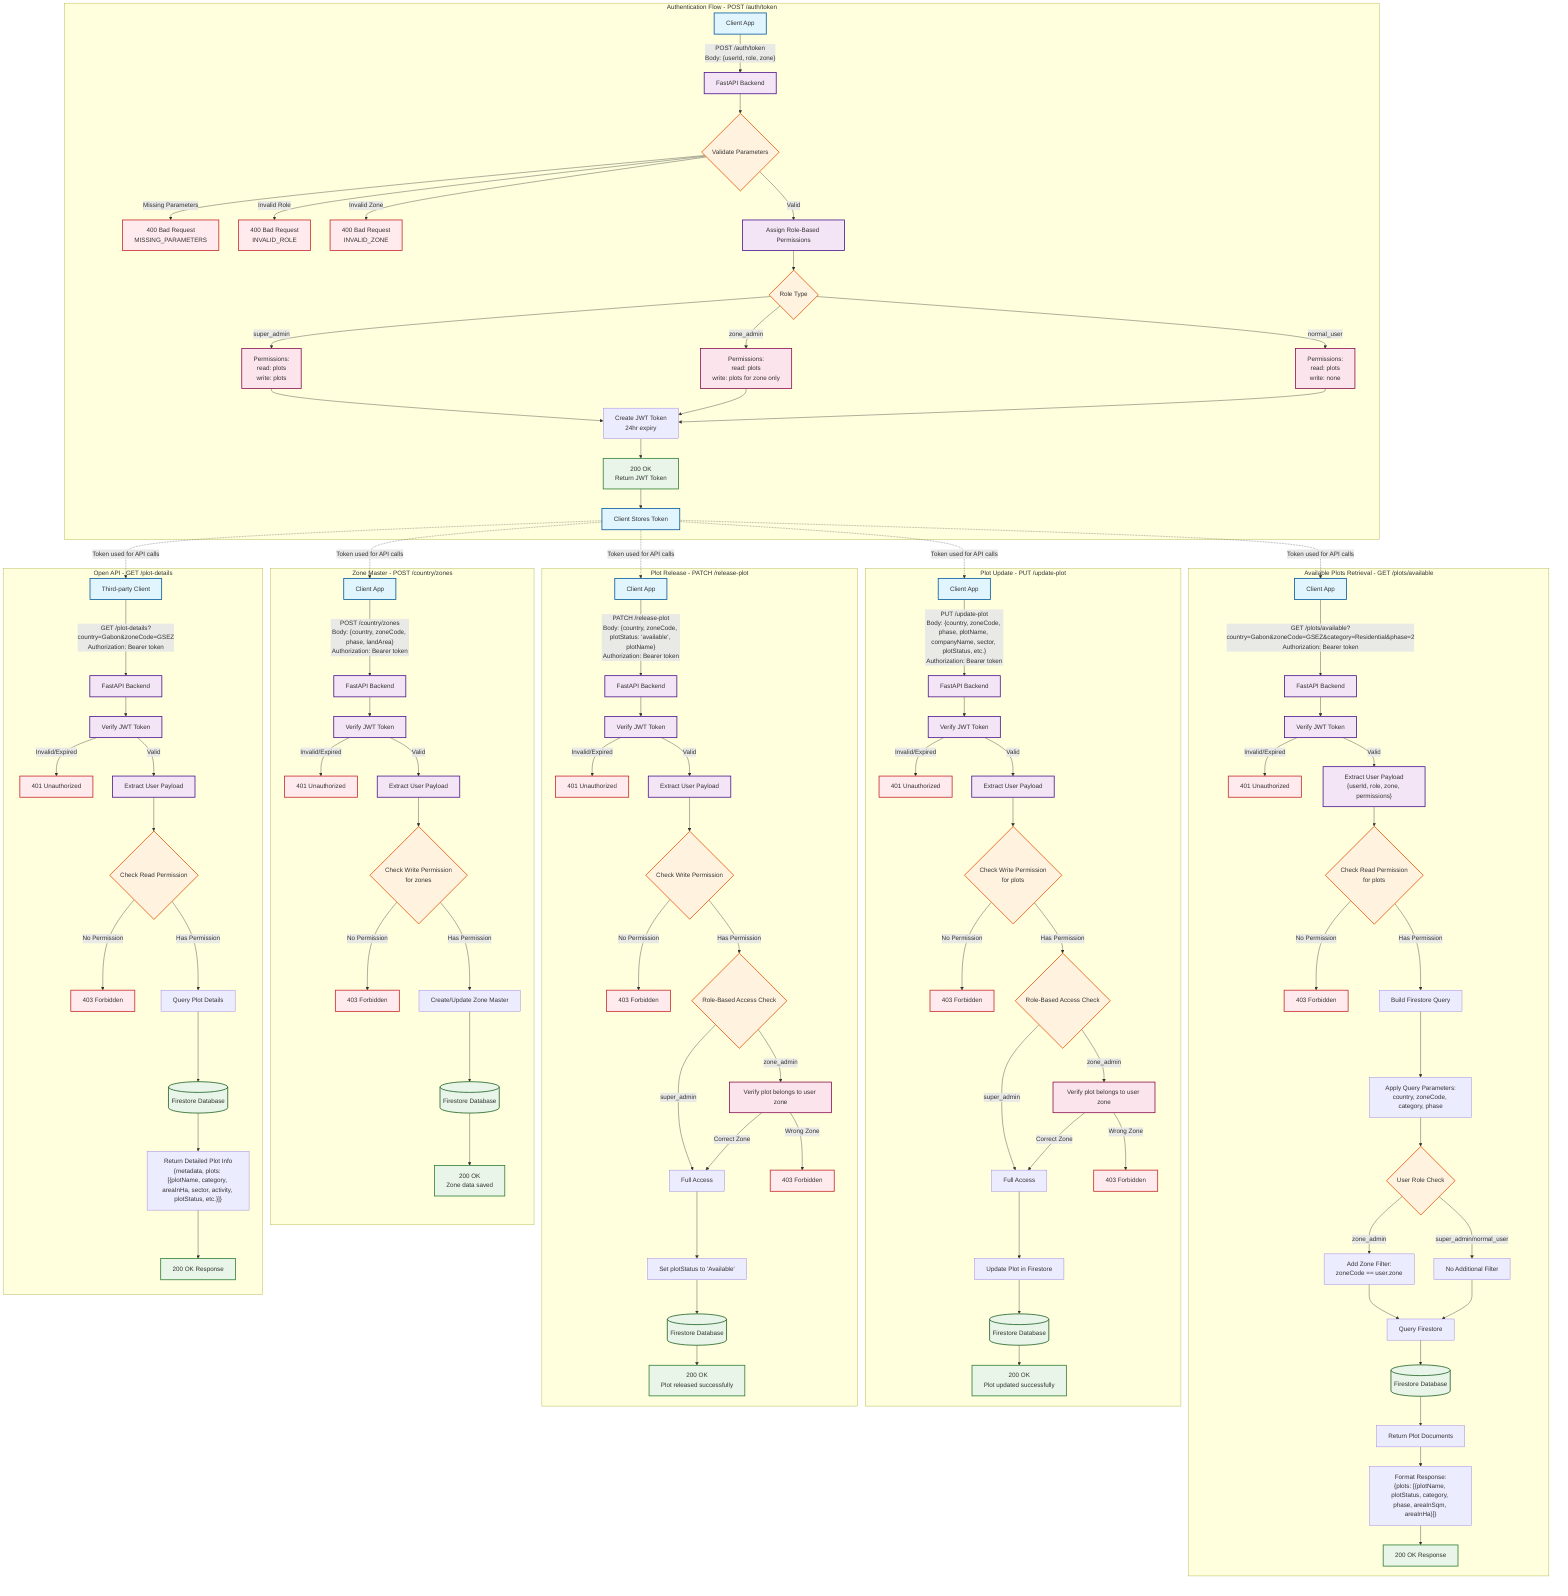 flowchart TD
    subgraph auth ["Authentication Flow - POST /auth/token"]
        A[Client App] -->|"POST /auth/token<br/>Body: {userId, role, zone}"| B[FastAPI Backend]
        B --> C{Validate Parameters}
        C -->|"Missing Parameters"| D["400 Bad Request<br/>MISSING_PARAMETERS"]
        C -->|"Invalid Role"| E["400 Bad Request<br/>INVALID_ROLE"]
        C -->|"Invalid Zone"| F["400 Bad Request<br/>INVALID_ZONE"]
        C -->|"Valid"| G[Assign Role-Based Permissions]
        G --> H{Role Type}
        H -->|"super_admin"| I["Permissions:<br/>read: plots<br/>write: plots"]
        H -->|"zone_admin"| J["Permissions:<br/>read: plots<br/>write: plots for zone only"]
        H -->|"normal_user"| K["Permissions:<br/>read: plots<br/>write: none"]
        I --> L["Create JWT Token<br/>24hr expiry"]
        J --> L
        K --> L
        L --> M["200 OK<br/>Return JWT Token"]
        M --> N[Client Stores Token]
    end

    subgraph plots ["Available Plots Retrieval - GET /plots/available"]
        O[Client App] -->|"GET /plots/available?<br/>country=Gabon&zoneCode=GSEZ&category=Residential&phase=2<br/>Authorization: Bearer token"| P[FastAPI Backend]
        P --> Q[Verify JWT Token]
        Q -->|"Invalid/Expired"| R[401 Unauthorized]
        Q -->|"Valid"| S["Extract User Payload<br/>{userId, role, zone, permissions}"]
        S --> T{"Check Read Permission<br/>for plots"}
        T -->|"No Permission"| U[403 Forbidden]
        T -->|"Has Permission"| V[Build Firestore Query]
        V --> W["Apply Query Parameters:<br/>country, zoneCode, category, phase"]
        W --> X{User Role Check}
        X -->|"zone_admin"| Y["Add Zone Filter:<br/>zoneCode == user.zone"]
        X -->|"super_admin/normal_user"| Z[No Additional Filter]
        Y --> AA[Query Firestore]
        Z --> AA
        AA --> BB[(Firestore Database)]
        BB --> CC[Return Plot Documents]
        CC --> DD["Format Response:<br/>{plots: [{plotName, plotStatus, category, phase, areaInSqm, areaInHa}]}"]
        DD --> EE[200 OK Response]
    end

    subgraph update ["Plot Update - PUT /update-plot"]
        FF[Client App] -->|"PUT /update-plot<br/>Body: {country, zoneCode, phase, plotName, companyName, sector, plotStatus, etc.}<br/>Authorization: Bearer token"| GG[FastAPI Backend]
        GG --> HH[Verify JWT Token]
        HH -->|"Invalid/Expired"| II[401 Unauthorized]
        HH -->|"Valid"| JJ[Extract User Payload]
        JJ --> KK{"Check Write Permission<br/>for plots"}
        KK -->|"No Permission"| LL[403 Forbidden]
        KK -->|"Has Permission"| MM{Role-Based Access Check}
        MM -->|"zone_admin"| NN[Verify plot belongs to user zone]
        MM -->|"super_admin"| OO[Full Access]
        NN -->|"Wrong Zone"| PP[403 Forbidden]
        NN -->|"Correct Zone"| OO
        OO --> QQ[Update Plot in Firestore]
        QQ --> RR[(Firestore Database)]
        RR --> SS["200 OK<br/>Plot updated successfully"]
    end

    subgraph release ["Plot Release - PATCH /release-plot"]
        TT[Client App] -->|"PATCH /release-plot<br/>Body: {country, zoneCode, plotStatus: 'available', plotName}<br/>Authorization: Bearer token"| UU[FastAPI Backend]
        UU --> VV[Verify JWT Token]
        VV -->|"Invalid/Expired"| WW[401 Unauthorized]
        VV -->|"Valid"| XX[Extract User Payload]
        XX --> YY{Check Write Permission}
        YY -->|"No Permission"| ZZ[403 Forbidden]
        YY -->|"Has Permission"| AAA{Role-Based Access Check}
        AAA -->|"zone_admin"| BBB[Verify plot belongs to user zone]
        AAA -->|"super_admin"| CCC[Full Access]
        BBB -->|"Wrong Zone"| DDD[403 Forbidden]
        BBB -->|"Correct Zone"| CCC
        CCC --> EEE[Set plotStatus to 'Available']
        EEE --> FFF[(Firestore Database)]
        FFF --> GGG["200 OK<br/>Plot released successfully"]
    end

    subgraph zones ["Zone Master - POST /country/zones"]
        HHH[Client App] -->|"POST /country/zones<br/>Body: {country, zoneCode, phase, landArea}<br/>Authorization: Bearer token"| III[FastAPI Backend]
        III --> JJJ[Verify JWT Token]
        JJJ -->|"Invalid/Expired"| KKK[401 Unauthorized]
        JJJ -->|"Valid"| LLL[Extract User Payload]
        LLL --> MMM{"Check Write Permission<br/>for zones"}
        MMM -->|"No Permission"| NNN[403 Forbidden]
        MMM -->|"Has Permission"| OOO[Create/Update Zone Master]
        OOO --> PPP[(Firestore Database)]
        PPP --> QQQ["200 OK<br/>Zone data saved"]
    end

    subgraph openapi ["Open API - GET /plot-details"]
        RRR[Third-party Client] -->|"GET /plot-details?<br/>country=Gabon&zoneCode=GSEZ<br/>Authorization: Bearer token"| SSS[FastAPI Backend]
        SSS --> TTT[Verify JWT Token]
        TTT -->|"Invalid/Expired"| UUU[401 Unauthorized]
        TTT -->|"Valid"| VVV[Extract User Payload]
        VVV --> WWW{Check Read Permission}
        WWW -->|"No Permission"| XXX[403 Forbidden]
        WWW -->|"Has Permission"| YYY[Query Plot Details]
        YYY --> ZZZ[(Firestore Database)]
        ZZZ --> AAAA["Return Detailed Plot Info<br/>{metadata, plots: [{plotName, category, areaInHa, sector, activity, plotStatus, etc.}]}"]
        AAAA --> BBBB[200 OK Response]
    end

    %% Token usage flow
    N -.->|"Token used for API calls"| O
    N -.->|"Token used for API calls"| FF
    N -.->|"Token used for API calls"| TT
    N -.->|"Token used for API calls"| HHH
    N -.->|"Token used for API calls"| RRR

    %% Styling
    classDef clientStyle fill:#e1f5fe,stroke:#01579b,stroke-width:2px
    classDef backendStyle fill:#f3e5f5,stroke:#4a148c,stroke-width:2px
    classDef dbStyle fill:#e8f5e8,stroke:#1b5e20,stroke-width:2px
    classDef errorStyle fill:#ffebee,stroke:#c62828,stroke-width:2px
    classDef successStyle fill:#e8f5e8,stroke:#2e7d32,stroke-width:2px
    classDef decisionStyle fill:#fff3e0,stroke:#e65100,stroke-width:2px
    classDef permissionStyle fill:#fce4ec,stroke:#880e4f,stroke-width:2px

    class A,O,FF,TT,HHH,RRR,N clientStyle
    class B,P,GG,UU,III,SSS,G,Q,HH,VV,JJJ,TTT,S,JJ,XX,LLL,VVV backendStyle
    class BB,RR,FFF,PPP,ZZZ dbStyle
    class D,E,F,R,U,II,LL,WW,ZZ,KKK,NNN,UUU,XXX,PP,DDD errorStyle
    class M,EE,SS,GGG,QQQ,BBBB successStyle
    class C,T,KK,MM,YY,AAA,MMM,WWW,X,H decisionStyle
    class I,J,K,NN,BBB permissionStyle